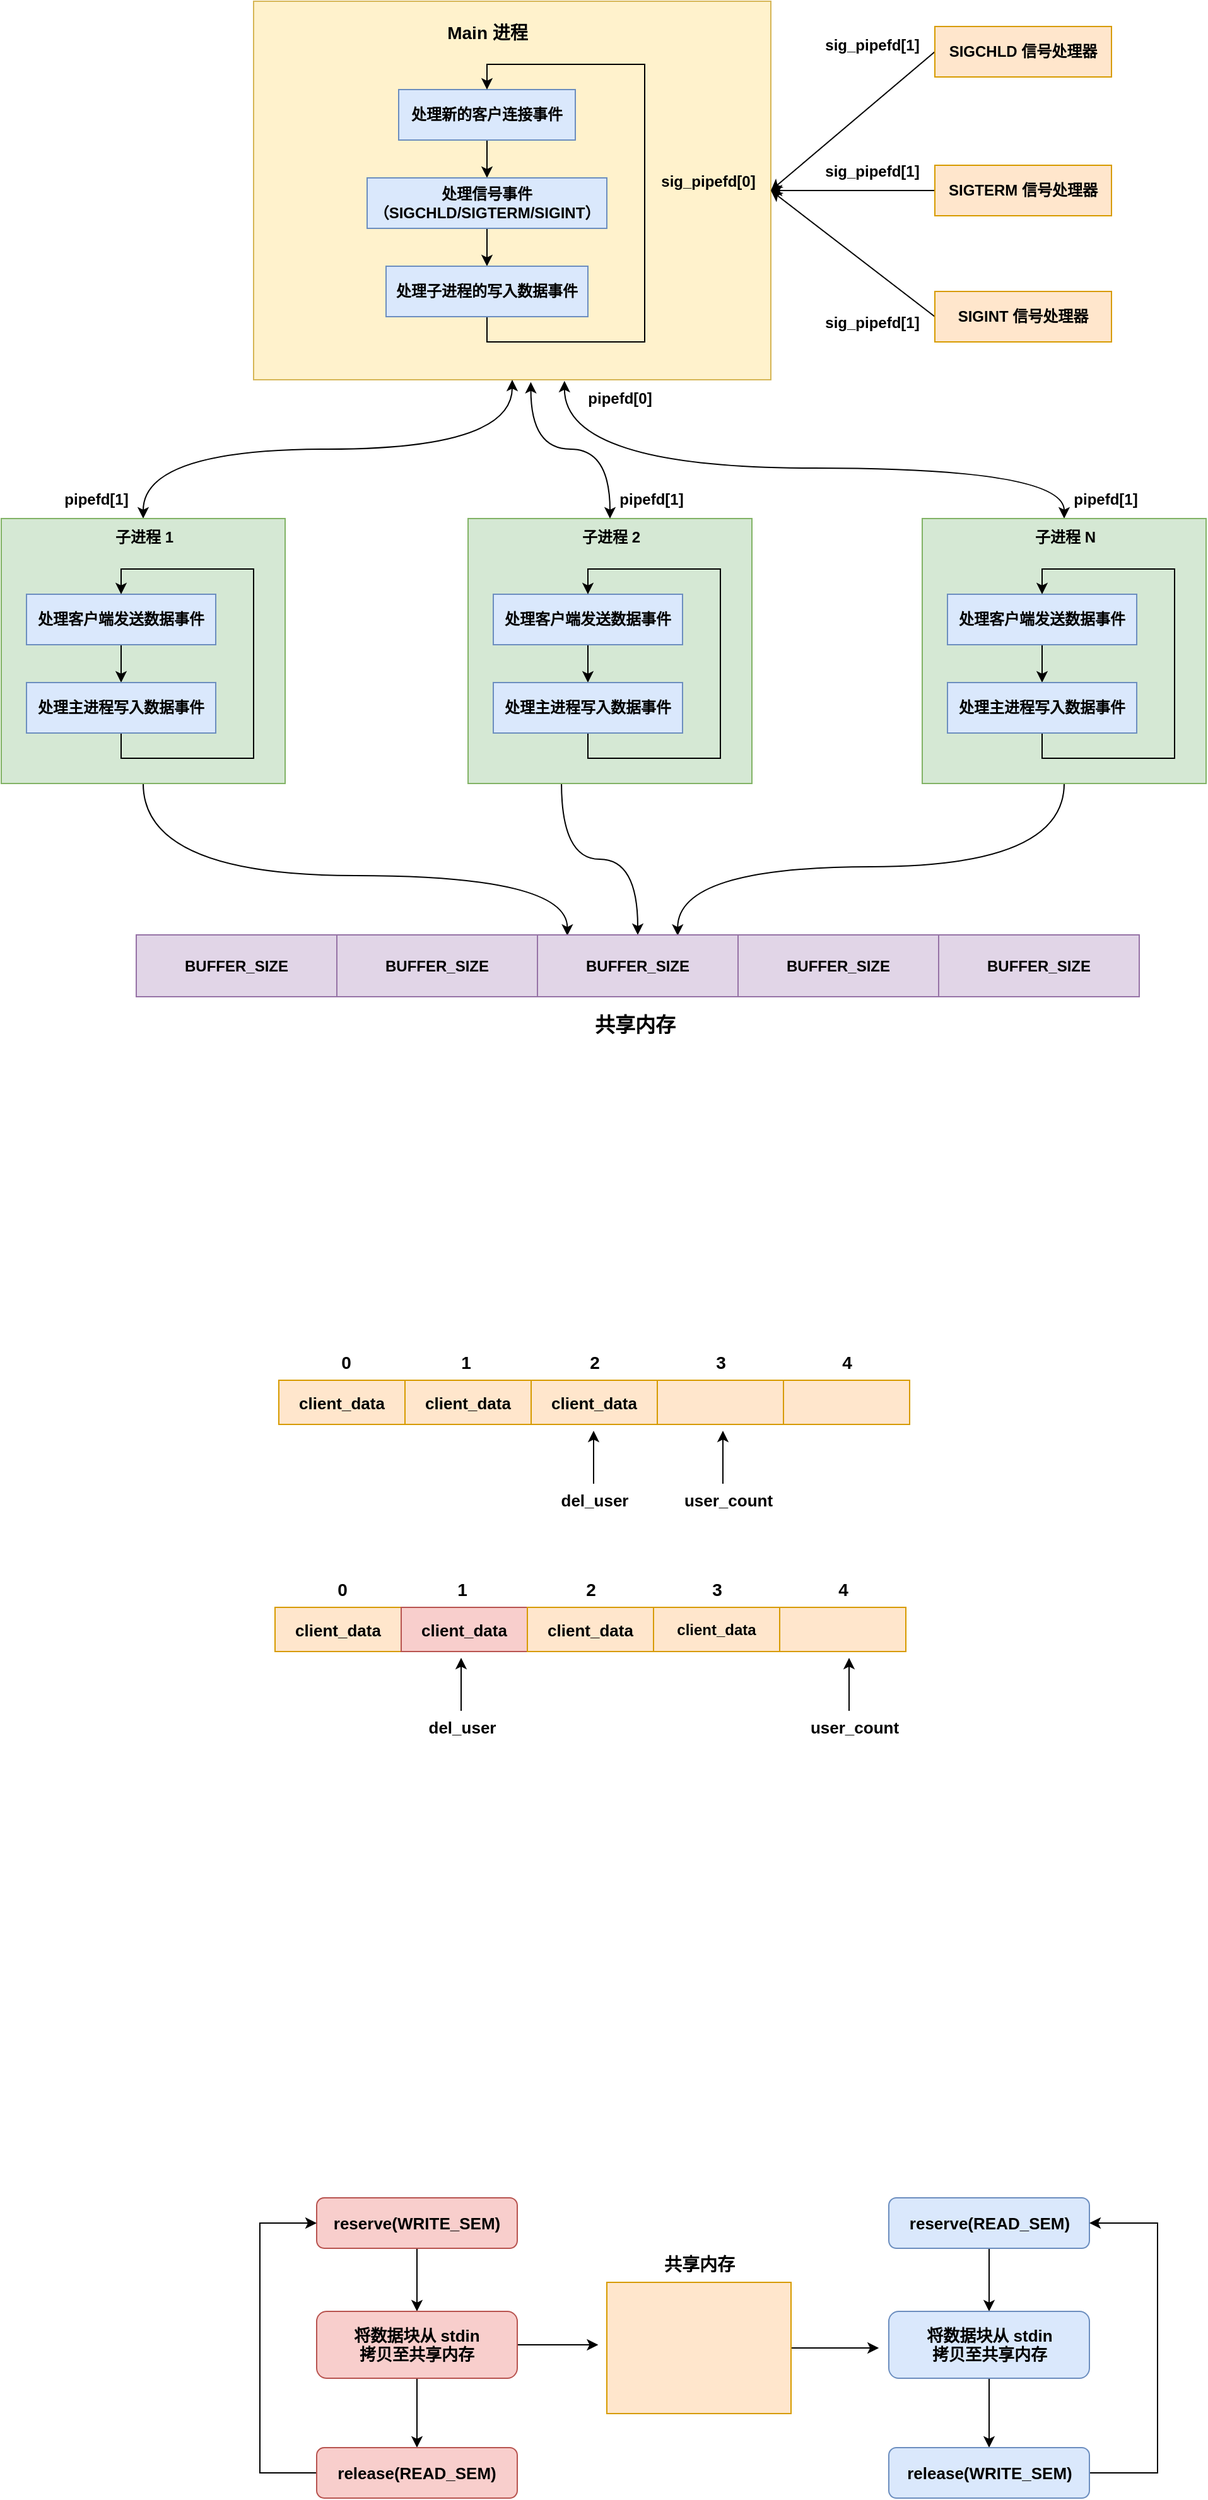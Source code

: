 <mxfile version="21.2.8" type="device">
  <diagram name="第 1 页" id="2p6Qhph0jUTxou16lL3Y">
    <mxGraphModel dx="1036" dy="606" grid="0" gridSize="10" guides="1" tooltips="1" connect="1" arrows="1" fold="1" page="1" pageScale="1" pageWidth="3300" pageHeight="4681" math="0" shadow="0">
      <root>
        <mxCell id="0" />
        <mxCell id="1" parent="0" />
        <mxCell id="pOYrSsObGn7ZF3Vgd4oi-1" value="" style="rounded=0;whiteSpace=wrap;html=1;fillColor=#fff2cc;strokeColor=#d6b656;" parent="1" vertex="1">
          <mxGeometry x="890" y="442" width="410" height="300" as="geometry" />
        </mxCell>
        <mxCell id="pOYrSsObGn7ZF3Vgd4oi-5" style="edgeStyle=orthogonalEdgeStyle;rounded=0;orthogonalLoop=1;jettySize=auto;html=1;entryX=0.5;entryY=0;entryDx=0;entryDy=0;" parent="1" source="pOYrSsObGn7ZF3Vgd4oi-2" target="pOYrSsObGn7ZF3Vgd4oi-3" edge="1">
          <mxGeometry relative="1" as="geometry" />
        </mxCell>
        <mxCell id="pOYrSsObGn7ZF3Vgd4oi-2" value="&lt;b&gt;处理新的客户连接事件&lt;/b&gt;" style="rounded=0;whiteSpace=wrap;html=1;fillColor=#dae8fc;strokeColor=#6c8ebf;" parent="1" vertex="1">
          <mxGeometry x="1005" y="512" width="140" height="40" as="geometry" />
        </mxCell>
        <mxCell id="pOYrSsObGn7ZF3Vgd4oi-6" style="edgeStyle=orthogonalEdgeStyle;rounded=0;orthogonalLoop=1;jettySize=auto;html=1;entryX=0.5;entryY=0;entryDx=0;entryDy=0;" parent="1" source="pOYrSsObGn7ZF3Vgd4oi-3" target="pOYrSsObGn7ZF3Vgd4oi-4" edge="1">
          <mxGeometry relative="1" as="geometry" />
        </mxCell>
        <mxCell id="pOYrSsObGn7ZF3Vgd4oi-3" value="&lt;b&gt;处理信号事件（SIGCHLD/SIGTERM/SIGINT）&lt;/b&gt;" style="rounded=0;whiteSpace=wrap;html=1;fillColor=#dae8fc;strokeColor=#6c8ebf;" parent="1" vertex="1">
          <mxGeometry x="980" y="582" width="190" height="40" as="geometry" />
        </mxCell>
        <mxCell id="pOYrSsObGn7ZF3Vgd4oi-7" style="edgeStyle=orthogonalEdgeStyle;rounded=0;orthogonalLoop=1;jettySize=auto;html=1;entryX=0.5;entryY=0;entryDx=0;entryDy=0;" parent="1" source="pOYrSsObGn7ZF3Vgd4oi-4" target="pOYrSsObGn7ZF3Vgd4oi-2" edge="1">
          <mxGeometry relative="1" as="geometry">
            <mxPoint x="1080" y="492" as="targetPoint" />
            <Array as="points">
              <mxPoint x="1075" y="712" />
              <mxPoint x="1200" y="712" />
              <mxPoint x="1200" y="492" />
              <mxPoint x="1075" y="492" />
            </Array>
          </mxGeometry>
        </mxCell>
        <mxCell id="pOYrSsObGn7ZF3Vgd4oi-4" value="&lt;b&gt;处理子进程的写入数据事件&lt;/b&gt;" style="rounded=0;whiteSpace=wrap;html=1;fillColor=#dae8fc;strokeColor=#6c8ebf;" parent="1" vertex="1">
          <mxGeometry x="995" y="652" width="160" height="40" as="geometry" />
        </mxCell>
        <mxCell id="pOYrSsObGn7ZF3Vgd4oi-8" value="&lt;b&gt;&lt;font style=&quot;font-size: 14px;&quot;&gt;Main 进程&lt;/font&gt;&lt;/b&gt;" style="text;html=1;align=center;verticalAlign=middle;resizable=0;points=[];autosize=1;strokeColor=none;fillColor=none;" parent="1" vertex="1">
          <mxGeometry x="1030" y="452" width="90" height="30" as="geometry" />
        </mxCell>
        <mxCell id="pOYrSsObGn7ZF3Vgd4oi-12" style="rounded=0;orthogonalLoop=1;jettySize=auto;html=1;entryX=1;entryY=0.5;entryDx=0;entryDy=0;exitX=0;exitY=0.5;exitDx=0;exitDy=0;" parent="1" source="pOYrSsObGn7ZF3Vgd4oi-9" target="pOYrSsObGn7ZF3Vgd4oi-1" edge="1">
          <mxGeometry relative="1" as="geometry" />
        </mxCell>
        <mxCell id="pOYrSsObGn7ZF3Vgd4oi-9" value="&lt;b&gt;SIGCHLD 信号处理器&lt;/b&gt;" style="rounded=0;whiteSpace=wrap;html=1;fillColor=#ffe6cc;strokeColor=#d79b00;" parent="1" vertex="1">
          <mxGeometry x="1430" y="462" width="140" height="40" as="geometry" />
        </mxCell>
        <mxCell id="pOYrSsObGn7ZF3Vgd4oi-13" style="edgeStyle=orthogonalEdgeStyle;rounded=0;orthogonalLoop=1;jettySize=auto;html=1;entryX=1;entryY=0.5;entryDx=0;entryDy=0;" parent="1" source="pOYrSsObGn7ZF3Vgd4oi-10" target="pOYrSsObGn7ZF3Vgd4oi-1" edge="1">
          <mxGeometry relative="1" as="geometry" />
        </mxCell>
        <mxCell id="pOYrSsObGn7ZF3Vgd4oi-10" value="&lt;b&gt;SIGTERM 信号处理器&lt;/b&gt;" style="rounded=0;whiteSpace=wrap;html=1;fillColor=#ffe6cc;strokeColor=#d79b00;" parent="1" vertex="1">
          <mxGeometry x="1430" y="572" width="140" height="40" as="geometry" />
        </mxCell>
        <mxCell id="pOYrSsObGn7ZF3Vgd4oi-14" style="rounded=0;orthogonalLoop=1;jettySize=auto;html=1;entryX=1;entryY=0.5;entryDx=0;entryDy=0;exitX=0;exitY=0.5;exitDx=0;exitDy=0;" parent="1" source="pOYrSsObGn7ZF3Vgd4oi-11" target="pOYrSsObGn7ZF3Vgd4oi-1" edge="1">
          <mxGeometry relative="1" as="geometry" />
        </mxCell>
        <mxCell id="pOYrSsObGn7ZF3Vgd4oi-11" value="&lt;b&gt;SIGINT 信号处理器&lt;/b&gt;" style="rounded=0;whiteSpace=wrap;html=1;fillColor=#ffe6cc;strokeColor=#d79b00;" parent="1" vertex="1">
          <mxGeometry x="1430" y="672" width="140" height="40" as="geometry" />
        </mxCell>
        <mxCell id="pOYrSsObGn7ZF3Vgd4oi-15" value="&lt;b&gt;sig_pipefd[1]&lt;/b&gt;" style="text;html=1;align=center;verticalAlign=middle;resizable=0;points=[];autosize=1;strokeColor=none;fillColor=none;" parent="1" vertex="1">
          <mxGeometry x="1330" y="462" width="100" height="30" as="geometry" />
        </mxCell>
        <mxCell id="pOYrSsObGn7ZF3Vgd4oi-16" value="&lt;b&gt;sig_pipefd[1]&lt;/b&gt;" style="text;html=1;align=center;verticalAlign=middle;resizable=0;points=[];autosize=1;strokeColor=none;fillColor=none;" parent="1" vertex="1">
          <mxGeometry x="1330" y="562" width="100" height="30" as="geometry" />
        </mxCell>
        <mxCell id="pOYrSsObGn7ZF3Vgd4oi-17" value="&lt;b&gt;sig_pipefd[1]&lt;/b&gt;" style="text;html=1;align=center;verticalAlign=middle;resizable=0;points=[];autosize=1;strokeColor=none;fillColor=none;" parent="1" vertex="1">
          <mxGeometry x="1330" y="682" width="100" height="30" as="geometry" />
        </mxCell>
        <mxCell id="pOYrSsObGn7ZF3Vgd4oi-18" value="&lt;b&gt;sig_pipefd[0]&lt;/b&gt;" style="text;html=1;align=center;verticalAlign=middle;resizable=0;points=[];autosize=1;strokeColor=none;fillColor=none;" parent="1" vertex="1">
          <mxGeometry x="1200" y="569.5" width="100" height="30" as="geometry" />
        </mxCell>
        <mxCell id="pOYrSsObGn7ZF3Vgd4oi-38" style="edgeStyle=orthogonalEdgeStyle;rounded=0;orthogonalLoop=1;jettySize=auto;html=1;entryX=0.5;entryY=1;entryDx=0;entryDy=0;curved=1;startArrow=classic;startFill=1;" parent="1" source="pOYrSsObGn7ZF3Vgd4oi-19" target="pOYrSsObGn7ZF3Vgd4oi-1" edge="1">
          <mxGeometry relative="1" as="geometry" />
        </mxCell>
        <mxCell id="pOYrSsObGn7ZF3Vgd4oi-54" style="edgeStyle=orthogonalEdgeStyle;rounded=0;orthogonalLoop=1;jettySize=auto;html=1;entryX=0.149;entryY=0.013;entryDx=0;entryDy=0;entryPerimeter=0;curved=1;" parent="1" source="pOYrSsObGn7ZF3Vgd4oi-19" target="pOYrSsObGn7ZF3Vgd4oi-47" edge="1">
          <mxGeometry relative="1" as="geometry">
            <Array as="points">
              <mxPoint x="803" y="1135" />
              <mxPoint x="1139" y="1135" />
            </Array>
          </mxGeometry>
        </mxCell>
        <mxCell id="pOYrSsObGn7ZF3Vgd4oi-19" value="" style="rounded=0;whiteSpace=wrap;html=1;fillColor=#d5e8d4;strokeColor=#82b366;" parent="1" vertex="1">
          <mxGeometry x="690" y="852" width="225" height="210" as="geometry" />
        </mxCell>
        <mxCell id="pOYrSsObGn7ZF3Vgd4oi-20" value="&lt;b&gt;子进程 1&lt;/b&gt;" style="text;html=1;align=center;verticalAlign=middle;resizable=0;points=[];autosize=1;strokeColor=none;fillColor=none;" parent="1" vertex="1">
          <mxGeometry x="767.5" y="852" width="70" height="30" as="geometry" />
        </mxCell>
        <mxCell id="pOYrSsObGn7ZF3Vgd4oi-24" style="edgeStyle=orthogonalEdgeStyle;rounded=0;orthogonalLoop=1;jettySize=auto;html=1;entryX=0.5;entryY=0;entryDx=0;entryDy=0;" parent="1" source="pOYrSsObGn7ZF3Vgd4oi-21" target="pOYrSsObGn7ZF3Vgd4oi-22" edge="1">
          <mxGeometry relative="1" as="geometry" />
        </mxCell>
        <mxCell id="pOYrSsObGn7ZF3Vgd4oi-21" value="&lt;b&gt;处理客户端发送数据事件&lt;/b&gt;" style="rounded=0;whiteSpace=wrap;html=1;fillColor=#dae8fc;strokeColor=#6c8ebf;" parent="1" vertex="1">
          <mxGeometry x="710" y="912" width="150" height="40" as="geometry" />
        </mxCell>
        <mxCell id="pOYrSsObGn7ZF3Vgd4oi-25" style="edgeStyle=orthogonalEdgeStyle;rounded=0;orthogonalLoop=1;jettySize=auto;html=1;entryX=0.5;entryY=0;entryDx=0;entryDy=0;" parent="1" source="pOYrSsObGn7ZF3Vgd4oi-22" target="pOYrSsObGn7ZF3Vgd4oi-21" edge="1">
          <mxGeometry relative="1" as="geometry">
            <Array as="points">
              <mxPoint x="785" y="1042" />
              <mxPoint x="890" y="1042" />
              <mxPoint x="890" y="892" />
              <mxPoint x="785" y="892" />
            </Array>
          </mxGeometry>
        </mxCell>
        <mxCell id="pOYrSsObGn7ZF3Vgd4oi-22" value="&lt;b&gt;处理主进程写入数据事件&lt;/b&gt;" style="rounded=0;whiteSpace=wrap;html=1;fillColor=#dae8fc;strokeColor=#6c8ebf;" parent="1" vertex="1">
          <mxGeometry x="710" y="982" width="150" height="40" as="geometry" />
        </mxCell>
        <mxCell id="pOYrSsObGn7ZF3Vgd4oi-55" style="edgeStyle=orthogonalEdgeStyle;rounded=0;orthogonalLoop=1;jettySize=auto;html=1;curved=1;exitX=0.329;exitY=0.996;exitDx=0;exitDy=0;exitPerimeter=0;" parent="1" source="pOYrSsObGn7ZF3Vgd4oi-26" target="pOYrSsObGn7ZF3Vgd4oi-47" edge="1">
          <mxGeometry relative="1" as="geometry">
            <mxPoint x="1134" y="1067" as="sourcePoint" />
          </mxGeometry>
        </mxCell>
        <mxCell id="pOYrSsObGn7ZF3Vgd4oi-26" value="" style="rounded=0;whiteSpace=wrap;html=1;fillColor=#d5e8d4;strokeColor=#82b366;" parent="1" vertex="1">
          <mxGeometry x="1060" y="852" width="225" height="210" as="geometry" />
        </mxCell>
        <mxCell id="pOYrSsObGn7ZF3Vgd4oi-39" style="edgeStyle=orthogonalEdgeStyle;rounded=0;orthogonalLoop=1;jettySize=auto;html=1;entryX=0.536;entryY=1.006;entryDx=0;entryDy=0;entryPerimeter=0;curved=1;startArrow=classic;startFill=1;" parent="1" source="pOYrSsObGn7ZF3Vgd4oi-27" target="pOYrSsObGn7ZF3Vgd4oi-1" edge="1">
          <mxGeometry relative="1" as="geometry" />
        </mxCell>
        <mxCell id="pOYrSsObGn7ZF3Vgd4oi-27" value="&lt;b&gt;子进程 2&lt;/b&gt;" style="text;html=1;align=center;verticalAlign=middle;resizable=0;points=[];autosize=1;strokeColor=none;fillColor=none;" parent="1" vertex="1">
          <mxGeometry x="1137.5" y="852" width="70" height="30" as="geometry" />
        </mxCell>
        <mxCell id="pOYrSsObGn7ZF3Vgd4oi-28" style="edgeStyle=orthogonalEdgeStyle;rounded=0;orthogonalLoop=1;jettySize=auto;html=1;entryX=0.5;entryY=0;entryDx=0;entryDy=0;" parent="1" source="pOYrSsObGn7ZF3Vgd4oi-29" target="pOYrSsObGn7ZF3Vgd4oi-31" edge="1">
          <mxGeometry relative="1" as="geometry" />
        </mxCell>
        <mxCell id="pOYrSsObGn7ZF3Vgd4oi-29" value="&lt;b&gt;处理客户端发送数据事件&lt;/b&gt;" style="rounded=0;whiteSpace=wrap;html=1;fillColor=#dae8fc;strokeColor=#6c8ebf;" parent="1" vertex="1">
          <mxGeometry x="1080" y="912" width="150" height="40" as="geometry" />
        </mxCell>
        <mxCell id="pOYrSsObGn7ZF3Vgd4oi-30" style="edgeStyle=orthogonalEdgeStyle;rounded=0;orthogonalLoop=1;jettySize=auto;html=1;entryX=0.5;entryY=0;entryDx=0;entryDy=0;" parent="1" source="pOYrSsObGn7ZF3Vgd4oi-31" target="pOYrSsObGn7ZF3Vgd4oi-29" edge="1">
          <mxGeometry relative="1" as="geometry">
            <Array as="points">
              <mxPoint x="1155" y="1042" />
              <mxPoint x="1260" y="1042" />
              <mxPoint x="1260" y="892" />
              <mxPoint x="1155" y="892" />
            </Array>
          </mxGeometry>
        </mxCell>
        <mxCell id="pOYrSsObGn7ZF3Vgd4oi-31" value="&lt;b&gt;处理主进程写入数据事件&lt;/b&gt;" style="rounded=0;whiteSpace=wrap;html=1;fillColor=#dae8fc;strokeColor=#6c8ebf;" parent="1" vertex="1">
          <mxGeometry x="1080" y="982" width="150" height="40" as="geometry" />
        </mxCell>
        <mxCell id="pOYrSsObGn7ZF3Vgd4oi-40" style="edgeStyle=orthogonalEdgeStyle;rounded=0;orthogonalLoop=1;jettySize=auto;html=1;entryX=0.601;entryY=1.003;entryDx=0;entryDy=0;entryPerimeter=0;curved=1;startArrow=classic;startFill=1;" parent="1" source="pOYrSsObGn7ZF3Vgd4oi-32" target="pOYrSsObGn7ZF3Vgd4oi-1" edge="1">
          <mxGeometry relative="1" as="geometry">
            <Array as="points">
              <mxPoint x="1532" y="812" />
              <mxPoint x="1136" y="812" />
            </Array>
          </mxGeometry>
        </mxCell>
        <mxCell id="pOYrSsObGn7ZF3Vgd4oi-56" style="edgeStyle=orthogonalEdgeStyle;rounded=0;orthogonalLoop=1;jettySize=auto;html=1;entryX=0.699;entryY=0.013;entryDx=0;entryDy=0;entryPerimeter=0;curved=1;" parent="1" source="pOYrSsObGn7ZF3Vgd4oi-32" target="pOYrSsObGn7ZF3Vgd4oi-47" edge="1">
          <mxGeometry relative="1" as="geometry">
            <Array as="points">
              <mxPoint x="1533" y="1128" />
              <mxPoint x="1226" y="1128" />
            </Array>
          </mxGeometry>
        </mxCell>
        <mxCell id="pOYrSsObGn7ZF3Vgd4oi-32" value="" style="rounded=0;whiteSpace=wrap;html=1;fillColor=#d5e8d4;strokeColor=#82b366;" parent="1" vertex="1">
          <mxGeometry x="1420" y="852" width="225" height="210" as="geometry" />
        </mxCell>
        <mxCell id="pOYrSsObGn7ZF3Vgd4oi-33" value="&lt;b&gt;子进程 N&lt;/b&gt;" style="text;html=1;align=center;verticalAlign=middle;resizable=0;points=[];autosize=1;strokeColor=none;fillColor=none;" parent="1" vertex="1">
          <mxGeometry x="1497.5" y="852" width="70" height="30" as="geometry" />
        </mxCell>
        <mxCell id="pOYrSsObGn7ZF3Vgd4oi-34" style="edgeStyle=orthogonalEdgeStyle;rounded=0;orthogonalLoop=1;jettySize=auto;html=1;entryX=0.5;entryY=0;entryDx=0;entryDy=0;" parent="1" source="pOYrSsObGn7ZF3Vgd4oi-35" target="pOYrSsObGn7ZF3Vgd4oi-37" edge="1">
          <mxGeometry relative="1" as="geometry" />
        </mxCell>
        <mxCell id="pOYrSsObGn7ZF3Vgd4oi-35" value="&lt;b&gt;处理客户端发送数据事件&lt;/b&gt;" style="rounded=0;whiteSpace=wrap;html=1;fillColor=#dae8fc;strokeColor=#6c8ebf;" parent="1" vertex="1">
          <mxGeometry x="1440" y="912" width="150" height="40" as="geometry" />
        </mxCell>
        <mxCell id="pOYrSsObGn7ZF3Vgd4oi-36" style="edgeStyle=orthogonalEdgeStyle;rounded=0;orthogonalLoop=1;jettySize=auto;html=1;entryX=0.5;entryY=0;entryDx=0;entryDy=0;" parent="1" source="pOYrSsObGn7ZF3Vgd4oi-37" target="pOYrSsObGn7ZF3Vgd4oi-35" edge="1">
          <mxGeometry relative="1" as="geometry">
            <Array as="points">
              <mxPoint x="1515" y="1042" />
              <mxPoint x="1620" y="1042" />
              <mxPoint x="1620" y="892" />
              <mxPoint x="1515" y="892" />
            </Array>
          </mxGeometry>
        </mxCell>
        <mxCell id="pOYrSsObGn7ZF3Vgd4oi-37" value="&lt;b&gt;处理主进程写入数据事件&lt;/b&gt;" style="rounded=0;whiteSpace=wrap;html=1;fillColor=#dae8fc;strokeColor=#6c8ebf;" parent="1" vertex="1">
          <mxGeometry x="1440" y="982" width="150" height="40" as="geometry" />
        </mxCell>
        <mxCell id="pOYrSsObGn7ZF3Vgd4oi-41" value="&lt;b&gt;pipefd[1]&lt;/b&gt;" style="text;html=1;align=center;verticalAlign=middle;resizable=0;points=[];autosize=1;strokeColor=none;fillColor=none;" parent="1" vertex="1">
          <mxGeometry x="730" y="822" width="70" height="30" as="geometry" />
        </mxCell>
        <mxCell id="pOYrSsObGn7ZF3Vgd4oi-42" value="&lt;b&gt;pipefd[1]&lt;/b&gt;" style="text;html=1;align=center;verticalAlign=middle;resizable=0;points=[];autosize=1;strokeColor=none;fillColor=none;" parent="1" vertex="1">
          <mxGeometry x="1170" y="822" width="70" height="30" as="geometry" />
        </mxCell>
        <mxCell id="pOYrSsObGn7ZF3Vgd4oi-43" value="&lt;b&gt;pipefd[1]&lt;/b&gt;" style="text;html=1;align=center;verticalAlign=middle;resizable=0;points=[];autosize=1;strokeColor=none;fillColor=none;" parent="1" vertex="1">
          <mxGeometry x="1530" y="822" width="70" height="30" as="geometry" />
        </mxCell>
        <mxCell id="pOYrSsObGn7ZF3Vgd4oi-44" value="&lt;b&gt;pipefd[0]&lt;/b&gt;" style="text;html=1;align=center;verticalAlign=middle;resizable=0;points=[];autosize=1;strokeColor=none;fillColor=none;" parent="1" vertex="1">
          <mxGeometry x="1145" y="742" width="70" height="30" as="geometry" />
        </mxCell>
        <mxCell id="pOYrSsObGn7ZF3Vgd4oi-45" value="&lt;b&gt;BUFFER_SIZE&lt;/b&gt;" style="rounded=0;whiteSpace=wrap;html=1;fillColor=#e1d5e7;strokeColor=#9673a6;" parent="1" vertex="1">
          <mxGeometry x="797" y="1182" width="159" height="49" as="geometry" />
        </mxCell>
        <mxCell id="pOYrSsObGn7ZF3Vgd4oi-46" value="&lt;b&gt;BUFFER_SIZE&lt;/b&gt;" style="rounded=0;whiteSpace=wrap;html=1;fillColor=#e1d5e7;strokeColor=#9673a6;" parent="1" vertex="1">
          <mxGeometry x="956" y="1182" width="159" height="49" as="geometry" />
        </mxCell>
        <mxCell id="pOYrSsObGn7ZF3Vgd4oi-47" value="&lt;b&gt;BUFFER_SIZE&lt;/b&gt;" style="rounded=0;whiteSpace=wrap;html=1;fillColor=#e1d5e7;strokeColor=#9673a6;" parent="1" vertex="1">
          <mxGeometry x="1115" y="1182" width="159" height="49" as="geometry" />
        </mxCell>
        <mxCell id="pOYrSsObGn7ZF3Vgd4oi-48" value="&lt;b&gt;BUFFER_SIZE&lt;/b&gt;" style="rounded=0;whiteSpace=wrap;html=1;fillColor=#e1d5e7;strokeColor=#9673a6;" parent="1" vertex="1">
          <mxGeometry x="1274" y="1182" width="159" height="49" as="geometry" />
        </mxCell>
        <mxCell id="pOYrSsObGn7ZF3Vgd4oi-52" value="&lt;font size=&quot;1&quot; style=&quot;&quot;&gt;&lt;b style=&quot;font-size: 16px;&quot;&gt;共享内存&lt;/b&gt;&lt;/font&gt;" style="text;html=1;align=center;verticalAlign=middle;resizable=0;points=[];autosize=1;strokeColor=none;fillColor=none;" parent="1" vertex="1">
          <mxGeometry x="1151" y="1237" width="82" height="31" as="geometry" />
        </mxCell>
        <mxCell id="pOYrSsObGn7ZF3Vgd4oi-53" value="&lt;b&gt;BUFFER_SIZE&lt;/b&gt;" style="rounded=0;whiteSpace=wrap;html=1;fillColor=#e1d5e7;strokeColor=#9673a6;" parent="1" vertex="1">
          <mxGeometry x="1433" y="1182" width="159" height="49" as="geometry" />
        </mxCell>
        <mxCell id="n445aLVgKtfKRwhm1jMz-1" value="&lt;font style=&quot;font-size: 13px;&quot;&gt;client_data&lt;/font&gt;" style="rounded=0;whiteSpace=wrap;html=1;fillColor=#ffe6cc;strokeColor=#d79b00;fontStyle=1" parent="1" vertex="1">
          <mxGeometry x="910" y="1535" width="100" height="35" as="geometry" />
        </mxCell>
        <mxCell id="n445aLVgKtfKRwhm1jMz-2" value="&lt;font style=&quot;font-size: 13px;&quot;&gt;client_data&lt;/font&gt;" style="rounded=0;whiteSpace=wrap;html=1;fillColor=#ffe6cc;strokeColor=#d79b00;fontStyle=1" parent="1" vertex="1">
          <mxGeometry x="1010" y="1535" width="100" height="35" as="geometry" />
        </mxCell>
        <mxCell id="n445aLVgKtfKRwhm1jMz-3" value="&lt;font style=&quot;font-size: 13px;&quot;&gt;client_data&lt;/font&gt;" style="rounded=0;whiteSpace=wrap;html=1;fillColor=#ffe6cc;strokeColor=#d79b00;fontStyle=1" parent="1" vertex="1">
          <mxGeometry x="1110" y="1535" width="100" height="35" as="geometry" />
        </mxCell>
        <mxCell id="n445aLVgKtfKRwhm1jMz-5" value="" style="rounded=0;whiteSpace=wrap;html=1;fillColor=#ffe6cc;strokeColor=#d79b00;fontStyle=1" parent="1" vertex="1">
          <mxGeometry x="1210" y="1535" width="100" height="35" as="geometry" />
        </mxCell>
        <mxCell id="n445aLVgKtfKRwhm1jMz-6" value="" style="rounded=0;whiteSpace=wrap;html=1;fillColor=#ffe6cc;strokeColor=#d79b00;fontStyle=1" parent="1" vertex="1">
          <mxGeometry x="1310" y="1535" width="100" height="35" as="geometry" />
        </mxCell>
        <mxCell id="n445aLVgKtfKRwhm1jMz-7" value="&lt;font style=&quot;font-size: 14px;&quot;&gt;&lt;b&gt;0&lt;/b&gt;&lt;/font&gt;" style="text;html=1;align=center;verticalAlign=middle;resizable=0;points=[];autosize=1;strokeColor=none;fillColor=none;" parent="1" vertex="1">
          <mxGeometry x="950" y="1506" width="26" height="29" as="geometry" />
        </mxCell>
        <mxCell id="n445aLVgKtfKRwhm1jMz-8" value="&lt;font style=&quot;font-size: 14px;&quot;&gt;&lt;b&gt;1&lt;/b&gt;&lt;/font&gt;" style="text;html=1;align=center;verticalAlign=middle;resizable=0;points=[];autosize=1;strokeColor=none;fillColor=none;" parent="1" vertex="1">
          <mxGeometry x="1045" y="1506" width="26" height="29" as="geometry" />
        </mxCell>
        <mxCell id="n445aLVgKtfKRwhm1jMz-9" value="&lt;font style=&quot;font-size: 14px;&quot;&gt;&lt;b&gt;2&lt;/b&gt;&lt;/font&gt;" style="text;html=1;align=center;verticalAlign=middle;resizable=0;points=[];autosize=1;strokeColor=none;fillColor=none;" parent="1" vertex="1">
          <mxGeometry x="1147" y="1506" width="26" height="29" as="geometry" />
        </mxCell>
        <mxCell id="n445aLVgKtfKRwhm1jMz-10" value="&lt;font style=&quot;font-size: 14px;&quot;&gt;&lt;b&gt;3&lt;/b&gt;&lt;/font&gt;" style="text;html=1;align=center;verticalAlign=middle;resizable=0;points=[];autosize=1;strokeColor=none;fillColor=none;" parent="1" vertex="1">
          <mxGeometry x="1247" y="1506" width="26" height="29" as="geometry" />
        </mxCell>
        <mxCell id="n445aLVgKtfKRwhm1jMz-11" value="&lt;font style=&quot;font-size: 14px;&quot;&gt;&lt;b&gt;4&lt;/b&gt;&lt;/font&gt;" style="text;html=1;align=center;verticalAlign=middle;resizable=0;points=[];autosize=1;strokeColor=none;fillColor=none;" parent="1" vertex="1">
          <mxGeometry x="1347" y="1506" width="26" height="29" as="geometry" />
        </mxCell>
        <mxCell id="n445aLVgKtfKRwhm1jMz-12" value="" style="endArrow=classic;html=1;rounded=0;" parent="1" edge="1">
          <mxGeometry width="50" height="50" relative="1" as="geometry">
            <mxPoint x="1262" y="1617" as="sourcePoint" />
            <mxPoint x="1262" y="1575" as="targetPoint" />
          </mxGeometry>
        </mxCell>
        <mxCell id="n445aLVgKtfKRwhm1jMz-13" value="&lt;font style=&quot;font-size: 13px;&quot;&gt;&lt;b&gt;user_count&lt;/b&gt;&lt;/font&gt;" style="text;html=1;align=center;verticalAlign=middle;resizable=0;points=[];autosize=1;strokeColor=none;fillColor=none;" parent="1" vertex="1">
          <mxGeometry x="1222" y="1616" width="88" height="28" as="geometry" />
        </mxCell>
        <mxCell id="n445aLVgKtfKRwhm1jMz-14" value="" style="endArrow=classic;html=1;rounded=0;" parent="1" edge="1">
          <mxGeometry width="50" height="50" relative="1" as="geometry">
            <mxPoint x="1159.5" y="1617" as="sourcePoint" />
            <mxPoint x="1159.5" y="1575" as="targetPoint" />
          </mxGeometry>
        </mxCell>
        <mxCell id="n445aLVgKtfKRwhm1jMz-15" value="&lt;font style=&quot;font-size: 13px;&quot;&gt;&lt;b&gt;del_user&lt;/b&gt;&lt;/font&gt;" style="text;html=1;align=center;verticalAlign=middle;resizable=0;points=[];autosize=1;strokeColor=none;fillColor=none;" parent="1" vertex="1">
          <mxGeometry x="1124.5" y="1616" width="71" height="28" as="geometry" />
        </mxCell>
        <mxCell id="n445aLVgKtfKRwhm1jMz-16" value="&lt;font style=&quot;font-size: 13px;&quot;&gt;client_data&lt;/font&gt;" style="rounded=0;whiteSpace=wrap;html=1;fillColor=#ffe6cc;strokeColor=#d79b00;fontStyle=1" parent="1" vertex="1">
          <mxGeometry x="907" y="1715" width="100" height="35" as="geometry" />
        </mxCell>
        <mxCell id="n445aLVgKtfKRwhm1jMz-17" value="&lt;font style=&quot;font-size: 13px;&quot;&gt;client_data&lt;/font&gt;" style="rounded=0;whiteSpace=wrap;html=1;fillColor=#f8cecc;strokeColor=#b85450;fontStyle=1" parent="1" vertex="1">
          <mxGeometry x="1007" y="1715" width="100" height="35" as="geometry" />
        </mxCell>
        <mxCell id="n445aLVgKtfKRwhm1jMz-18" value="&lt;font style=&quot;font-size: 13px;&quot;&gt;client_data&lt;/font&gt;" style="rounded=0;whiteSpace=wrap;html=1;fillColor=#ffe6cc;strokeColor=#d79b00;fontStyle=1" parent="1" vertex="1">
          <mxGeometry x="1107" y="1715" width="100" height="35" as="geometry" />
        </mxCell>
        <mxCell id="n445aLVgKtfKRwhm1jMz-19" value="client_data" style="rounded=0;whiteSpace=wrap;html=1;fillColor=#ffe6cc;strokeColor=#d79b00;fontStyle=1" parent="1" vertex="1">
          <mxGeometry x="1207" y="1715" width="100" height="35" as="geometry" />
        </mxCell>
        <mxCell id="n445aLVgKtfKRwhm1jMz-20" value="" style="rounded=0;whiteSpace=wrap;html=1;fillColor=#ffe6cc;strokeColor=#d79b00;fontStyle=1" parent="1" vertex="1">
          <mxGeometry x="1307" y="1715" width="100" height="35" as="geometry" />
        </mxCell>
        <mxCell id="n445aLVgKtfKRwhm1jMz-21" value="&lt;font style=&quot;font-size: 14px;&quot;&gt;&lt;b&gt;0&lt;/b&gt;&lt;/font&gt;" style="text;html=1;align=center;verticalAlign=middle;resizable=0;points=[];autosize=1;strokeColor=none;fillColor=none;" parent="1" vertex="1">
          <mxGeometry x="947" y="1686" width="26" height="29" as="geometry" />
        </mxCell>
        <mxCell id="n445aLVgKtfKRwhm1jMz-22" value="&lt;font style=&quot;font-size: 14px;&quot;&gt;&lt;b&gt;1&lt;/b&gt;&lt;/font&gt;" style="text;html=1;align=center;verticalAlign=middle;resizable=0;points=[];autosize=1;strokeColor=none;fillColor=none;" parent="1" vertex="1">
          <mxGeometry x="1042" y="1686" width="26" height="29" as="geometry" />
        </mxCell>
        <mxCell id="n445aLVgKtfKRwhm1jMz-23" value="&lt;font style=&quot;font-size: 14px;&quot;&gt;&lt;b&gt;2&lt;/b&gt;&lt;/font&gt;" style="text;html=1;align=center;verticalAlign=middle;resizable=0;points=[];autosize=1;strokeColor=none;fillColor=none;" parent="1" vertex="1">
          <mxGeometry x="1144" y="1686" width="26" height="29" as="geometry" />
        </mxCell>
        <mxCell id="n445aLVgKtfKRwhm1jMz-24" value="&lt;font style=&quot;font-size: 14px;&quot;&gt;&lt;b&gt;3&lt;/b&gt;&lt;/font&gt;" style="text;html=1;align=center;verticalAlign=middle;resizable=0;points=[];autosize=1;strokeColor=none;fillColor=none;" parent="1" vertex="1">
          <mxGeometry x="1244" y="1686" width="26" height="29" as="geometry" />
        </mxCell>
        <mxCell id="n445aLVgKtfKRwhm1jMz-25" value="&lt;font style=&quot;font-size: 14px;&quot;&gt;&lt;b&gt;4&lt;/b&gt;&lt;/font&gt;" style="text;html=1;align=center;verticalAlign=middle;resizable=0;points=[];autosize=1;strokeColor=none;fillColor=none;" parent="1" vertex="1">
          <mxGeometry x="1344" y="1686" width="26" height="29" as="geometry" />
        </mxCell>
        <mxCell id="n445aLVgKtfKRwhm1jMz-26" value="" style="endArrow=classic;html=1;rounded=0;" parent="1" edge="1">
          <mxGeometry width="50" height="50" relative="1" as="geometry">
            <mxPoint x="1362" y="1797" as="sourcePoint" />
            <mxPoint x="1362" y="1755" as="targetPoint" />
          </mxGeometry>
        </mxCell>
        <mxCell id="n445aLVgKtfKRwhm1jMz-27" value="&lt;font style=&quot;font-size: 13px;&quot;&gt;&lt;b&gt;user_count&lt;/b&gt;&lt;/font&gt;" style="text;html=1;align=center;verticalAlign=middle;resizable=0;points=[];autosize=1;strokeColor=none;fillColor=none;" parent="1" vertex="1">
          <mxGeometry x="1322" y="1796" width="88" height="28" as="geometry" />
        </mxCell>
        <mxCell id="n445aLVgKtfKRwhm1jMz-28" value="" style="endArrow=classic;html=1;rounded=0;" parent="1" edge="1">
          <mxGeometry width="50" height="50" relative="1" as="geometry">
            <mxPoint x="1054.5" y="1797" as="sourcePoint" />
            <mxPoint x="1054.5" y="1755" as="targetPoint" />
          </mxGeometry>
        </mxCell>
        <mxCell id="n445aLVgKtfKRwhm1jMz-29" value="&lt;font style=&quot;font-size: 13px;&quot;&gt;&lt;b&gt;del_user&lt;/b&gt;&lt;/font&gt;" style="text;html=1;align=center;verticalAlign=middle;resizable=0;points=[];autosize=1;strokeColor=none;fillColor=none;" parent="1" vertex="1">
          <mxGeometry x="1019.5" y="1796" width="71" height="28" as="geometry" />
        </mxCell>
        <mxCell id="y2V0dFbWXCF3pgFCqs4f-19" style="edgeStyle=orthogonalEdgeStyle;rounded=0;orthogonalLoop=1;jettySize=auto;html=1;" edge="1" parent="1" source="y2V0dFbWXCF3pgFCqs4f-1">
          <mxGeometry relative="1" as="geometry">
            <mxPoint x="1385.6" y="2302" as="targetPoint" />
          </mxGeometry>
        </mxCell>
        <mxCell id="y2V0dFbWXCF3pgFCqs4f-1" value="" style="rounded=0;whiteSpace=wrap;html=1;fillColor=#ffe6cc;strokeColor=#d79b00;" vertex="1" parent="1">
          <mxGeometry x="1170" y="2250" width="146" height="104" as="geometry" />
        </mxCell>
        <mxCell id="y2V0dFbWXCF3pgFCqs4f-2" value="&lt;b&gt;&lt;font style=&quot;font-size: 14px;&quot;&gt;共享内存&lt;/font&gt;&lt;/b&gt;" style="text;html=1;align=center;verticalAlign=middle;resizable=0;points=[];autosize=1;strokeColor=none;fillColor=none;" vertex="1" parent="1">
          <mxGeometry x="1206" y="2221" width="74" height="29" as="geometry" />
        </mxCell>
        <mxCell id="y2V0dFbWXCF3pgFCqs4f-6" style="edgeStyle=orthogonalEdgeStyle;rounded=0;orthogonalLoop=1;jettySize=auto;html=1;entryX=0.5;entryY=0;entryDx=0;entryDy=0;" edge="1" parent="1" source="y2V0dFbWXCF3pgFCqs4f-3" target="y2V0dFbWXCF3pgFCqs4f-4">
          <mxGeometry relative="1" as="geometry" />
        </mxCell>
        <mxCell id="y2V0dFbWXCF3pgFCqs4f-3" value="&lt;b&gt;&lt;font style=&quot;font-size: 13px;&quot;&gt;reserve(WRITE_SEM)&lt;/font&gt;&lt;/b&gt;" style="rounded=1;whiteSpace=wrap;html=1;fillColor=#f8cecc;strokeColor=#b85450;" vertex="1" parent="1">
          <mxGeometry x="940" y="2183" width="159" height="40" as="geometry" />
        </mxCell>
        <mxCell id="y2V0dFbWXCF3pgFCqs4f-7" style="edgeStyle=orthogonalEdgeStyle;rounded=0;orthogonalLoop=1;jettySize=auto;html=1;entryX=0.5;entryY=0;entryDx=0;entryDy=0;" edge="1" parent="1" source="y2V0dFbWXCF3pgFCqs4f-4" target="y2V0dFbWXCF3pgFCqs4f-5">
          <mxGeometry relative="1" as="geometry" />
        </mxCell>
        <mxCell id="y2V0dFbWXCF3pgFCqs4f-18" style="edgeStyle=orthogonalEdgeStyle;rounded=0;orthogonalLoop=1;jettySize=auto;html=1;" edge="1" parent="1" source="y2V0dFbWXCF3pgFCqs4f-4">
          <mxGeometry relative="1" as="geometry">
            <mxPoint x="1163.2" y="2299.5" as="targetPoint" />
          </mxGeometry>
        </mxCell>
        <mxCell id="y2V0dFbWXCF3pgFCqs4f-4" value="&lt;p style=&quot;line-height: 120%;&quot;&gt;&lt;b&gt;&lt;font style=&quot;font-size: 13px;&quot;&gt;将数据块从 stdin &lt;br&gt;拷贝至共享内存&lt;/font&gt;&lt;/b&gt;&lt;/p&gt;" style="rounded=1;whiteSpace=wrap;html=1;fillColor=#f8cecc;strokeColor=#b85450;" vertex="1" parent="1">
          <mxGeometry x="940" y="2273" width="159" height="53" as="geometry" />
        </mxCell>
        <mxCell id="y2V0dFbWXCF3pgFCqs4f-8" style="edgeStyle=orthogonalEdgeStyle;rounded=0;orthogonalLoop=1;jettySize=auto;html=1;entryX=0;entryY=0.5;entryDx=0;entryDy=0;" edge="1" parent="1" source="y2V0dFbWXCF3pgFCqs4f-5" target="y2V0dFbWXCF3pgFCqs4f-3">
          <mxGeometry relative="1" as="geometry">
            <Array as="points">
              <mxPoint x="895" y="2401" />
              <mxPoint x="895" y="2203" />
            </Array>
          </mxGeometry>
        </mxCell>
        <mxCell id="y2V0dFbWXCF3pgFCqs4f-5" value="&lt;b&gt;&lt;font style=&quot;font-size: 13px;&quot;&gt;release(READ_SEM)&lt;/font&gt;&lt;/b&gt;" style="rounded=1;whiteSpace=wrap;html=1;fillColor=#f8cecc;strokeColor=#b85450;" vertex="1" parent="1">
          <mxGeometry x="940" y="2381" width="159" height="40" as="geometry" />
        </mxCell>
        <mxCell id="y2V0dFbWXCF3pgFCqs4f-10" style="edgeStyle=orthogonalEdgeStyle;rounded=0;orthogonalLoop=1;jettySize=auto;html=1;entryX=0.5;entryY=0;entryDx=0;entryDy=0;fillColor=#dae8fc;strokeColor=#000000;" edge="1" parent="1" source="y2V0dFbWXCF3pgFCqs4f-11" target="y2V0dFbWXCF3pgFCqs4f-13">
          <mxGeometry relative="1" as="geometry" />
        </mxCell>
        <mxCell id="y2V0dFbWXCF3pgFCqs4f-11" value="&lt;b&gt;&lt;font style=&quot;font-size: 13px;&quot;&gt;reserve(READ_SEM)&lt;/font&gt;&lt;/b&gt;" style="rounded=1;whiteSpace=wrap;html=1;fillColor=#dae8fc;strokeColor=#6c8ebf;" vertex="1" parent="1">
          <mxGeometry x="1393.5" y="2183" width="159" height="40" as="geometry" />
        </mxCell>
        <mxCell id="y2V0dFbWXCF3pgFCqs4f-12" style="edgeStyle=orthogonalEdgeStyle;rounded=0;orthogonalLoop=1;jettySize=auto;html=1;entryX=0.5;entryY=0;entryDx=0;entryDy=0;fillColor=#dae8fc;strokeColor=#000000;" edge="1" parent="1" source="y2V0dFbWXCF3pgFCqs4f-13" target="y2V0dFbWXCF3pgFCqs4f-14">
          <mxGeometry relative="1" as="geometry" />
        </mxCell>
        <mxCell id="y2V0dFbWXCF3pgFCqs4f-13" value="&lt;p style=&quot;line-height: 120%;&quot;&gt;&lt;b&gt;&lt;font style=&quot;font-size: 13px;&quot;&gt;将数据块从 stdin &lt;br&gt;拷贝至共享内存&lt;/font&gt;&lt;/b&gt;&lt;/p&gt;" style="rounded=1;whiteSpace=wrap;html=1;fillColor=#dae8fc;strokeColor=#6c8ebf;" vertex="1" parent="1">
          <mxGeometry x="1393.5" y="2273" width="159" height="53" as="geometry" />
        </mxCell>
        <mxCell id="y2V0dFbWXCF3pgFCqs4f-16" style="edgeStyle=orthogonalEdgeStyle;rounded=0;orthogonalLoop=1;jettySize=auto;html=1;entryX=1;entryY=0.5;entryDx=0;entryDy=0;" edge="1" parent="1" source="y2V0dFbWXCF3pgFCqs4f-14" target="y2V0dFbWXCF3pgFCqs4f-11">
          <mxGeometry relative="1" as="geometry">
            <Array as="points">
              <mxPoint x="1606.5" y="2401" />
              <mxPoint x="1606.5" y="2203" />
            </Array>
          </mxGeometry>
        </mxCell>
        <mxCell id="y2V0dFbWXCF3pgFCqs4f-14" value="&lt;b&gt;&lt;font style=&quot;font-size: 13px;&quot;&gt;release(WRITE_SEM)&lt;/font&gt;&lt;/b&gt;" style="rounded=1;whiteSpace=wrap;html=1;fillColor=#dae8fc;strokeColor=#6c8ebf;" vertex="1" parent="1">
          <mxGeometry x="1393.5" y="2381" width="159" height="40" as="geometry" />
        </mxCell>
      </root>
    </mxGraphModel>
  </diagram>
</mxfile>
